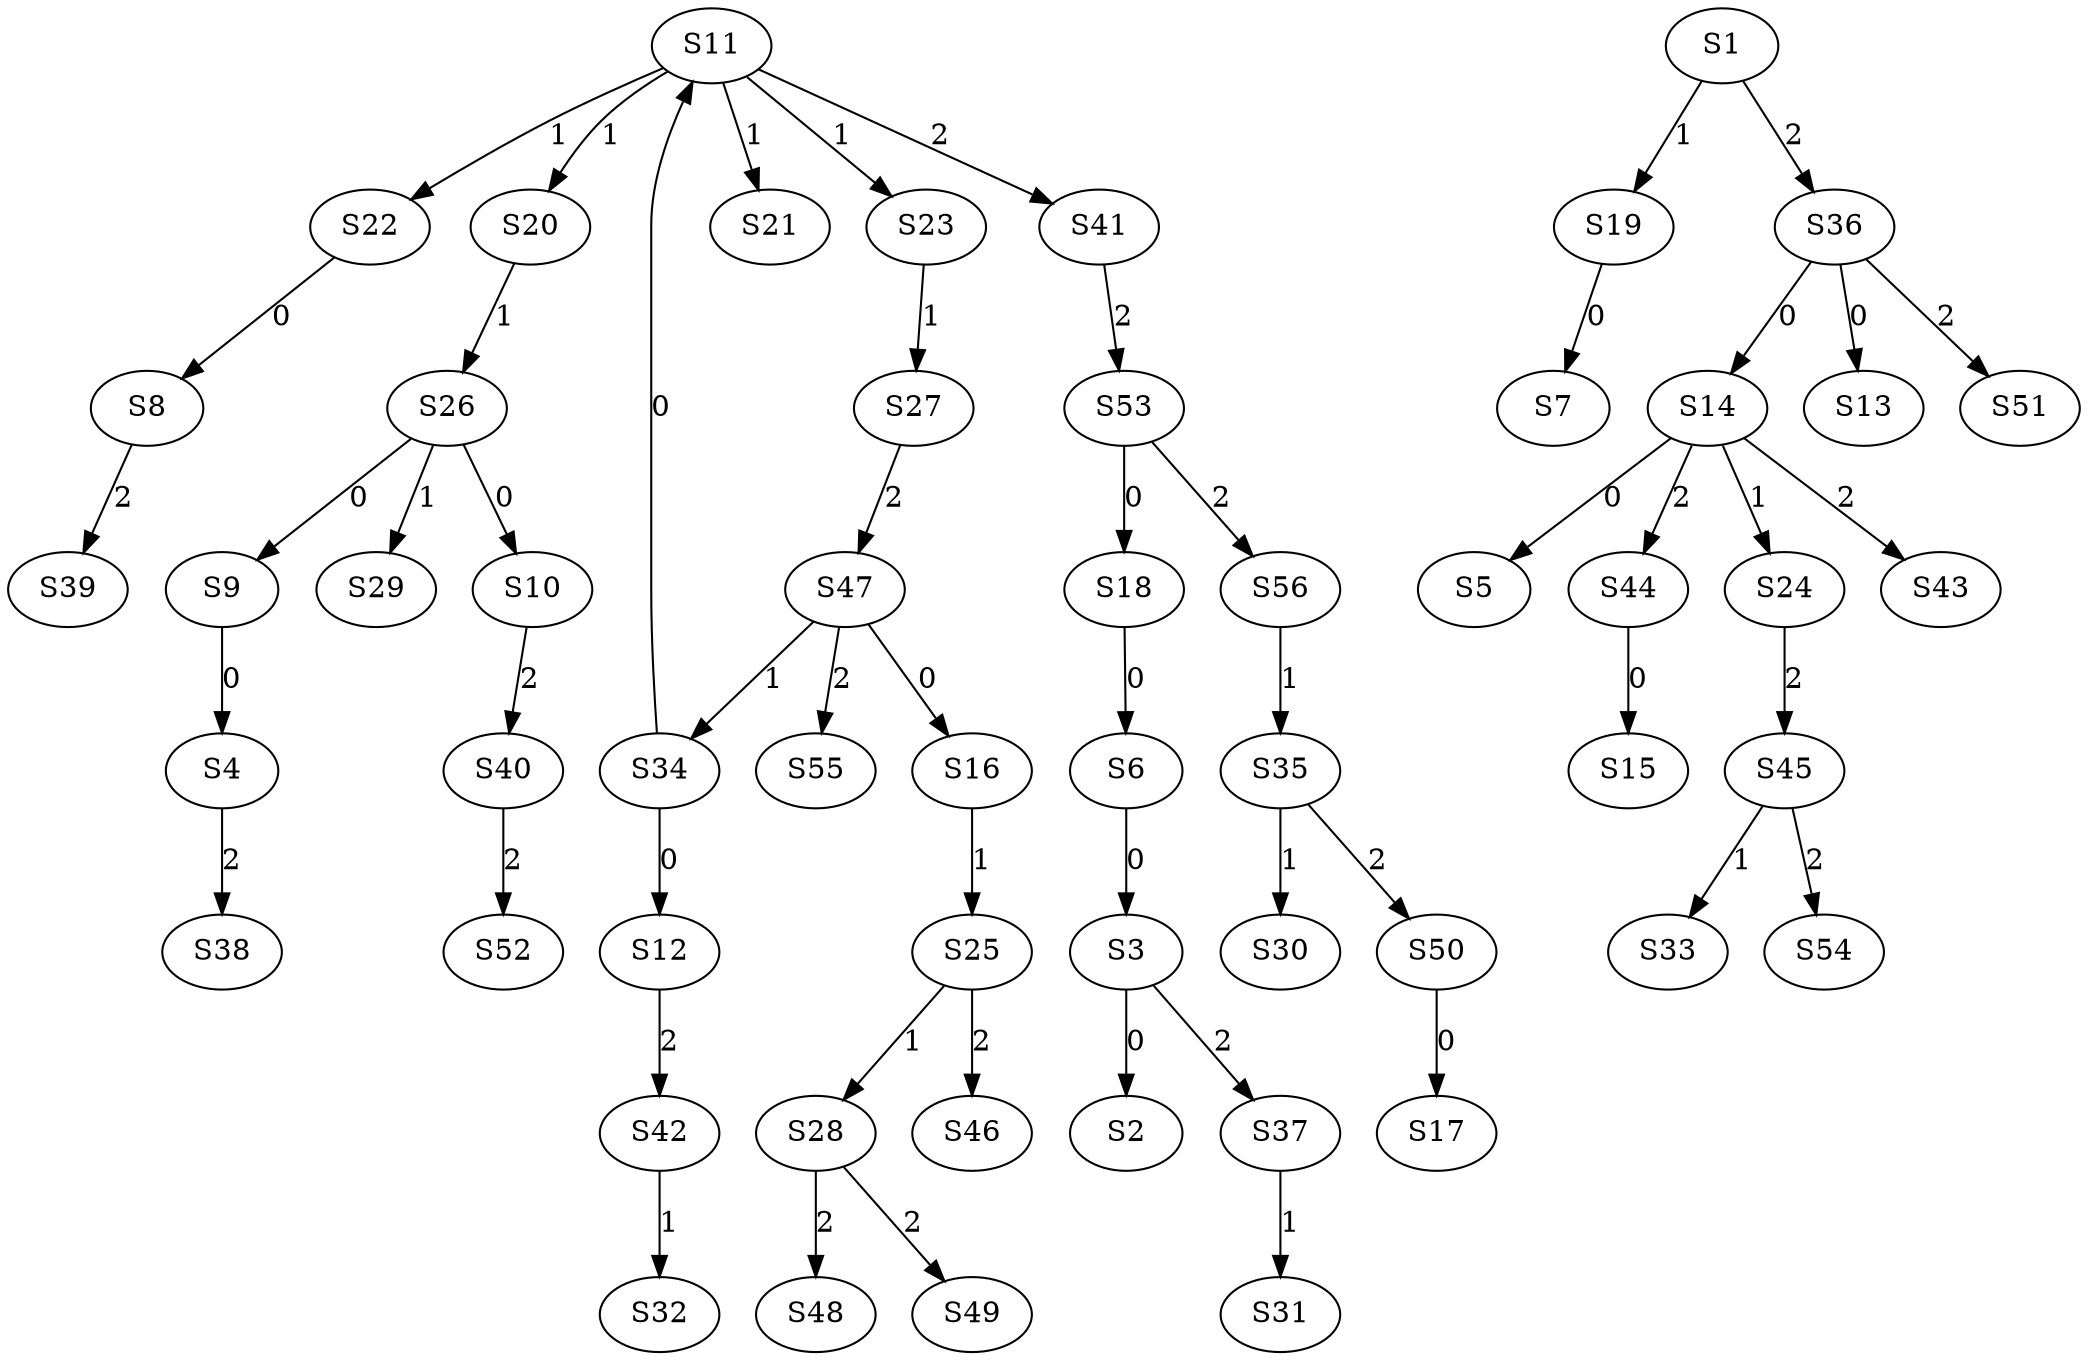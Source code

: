 strict digraph {
	S3 -> S2 [ label = 0 ];
	S6 -> S3 [ label = 0 ];
	S9 -> S4 [ label = 0 ];
	S14 -> S5 [ label = 0 ];
	S18 -> S6 [ label = 0 ];
	S19 -> S7 [ label = 0 ];
	S22 -> S8 [ label = 0 ];
	S26 -> S9 [ label = 0 ];
	S26 -> S10 [ label = 0 ];
	S34 -> S11 [ label = 0 ];
	S34 -> S12 [ label = 0 ];
	S36 -> S13 [ label = 0 ];
	S36 -> S14 [ label = 0 ];
	S44 -> S15 [ label = 0 ];
	S47 -> S16 [ label = 0 ];
	S50 -> S17 [ label = 0 ];
	S53 -> S18 [ label = 0 ];
	S1 -> S19 [ label = 1 ];
	S11 -> S20 [ label = 1 ];
	S11 -> S21 [ label = 1 ];
	S11 -> S22 [ label = 1 ];
	S11 -> S23 [ label = 1 ];
	S14 -> S24 [ label = 1 ];
	S16 -> S25 [ label = 1 ];
	S20 -> S26 [ label = 1 ];
	S23 -> S27 [ label = 1 ];
	S25 -> S28 [ label = 1 ];
	S26 -> S29 [ label = 1 ];
	S35 -> S30 [ label = 1 ];
	S37 -> S31 [ label = 1 ];
	S42 -> S32 [ label = 1 ];
	S45 -> S33 [ label = 1 ];
	S47 -> S34 [ label = 1 ];
	S56 -> S35 [ label = 1 ];
	S1 -> S36 [ label = 2 ];
	S3 -> S37 [ label = 2 ];
	S4 -> S38 [ label = 2 ];
	S8 -> S39 [ label = 2 ];
	S10 -> S40 [ label = 2 ];
	S11 -> S41 [ label = 2 ];
	S12 -> S42 [ label = 2 ];
	S14 -> S43 [ label = 2 ];
	S14 -> S44 [ label = 2 ];
	S24 -> S45 [ label = 2 ];
	S25 -> S46 [ label = 2 ];
	S27 -> S47 [ label = 2 ];
	S28 -> S48 [ label = 2 ];
	S28 -> S49 [ label = 2 ];
	S35 -> S50 [ label = 2 ];
	S36 -> S51 [ label = 2 ];
	S40 -> S52 [ label = 2 ];
	S41 -> S53 [ label = 2 ];
	S45 -> S54 [ label = 2 ];
	S47 -> S55 [ label = 2 ];
	S53 -> S56 [ label = 2 ];
}